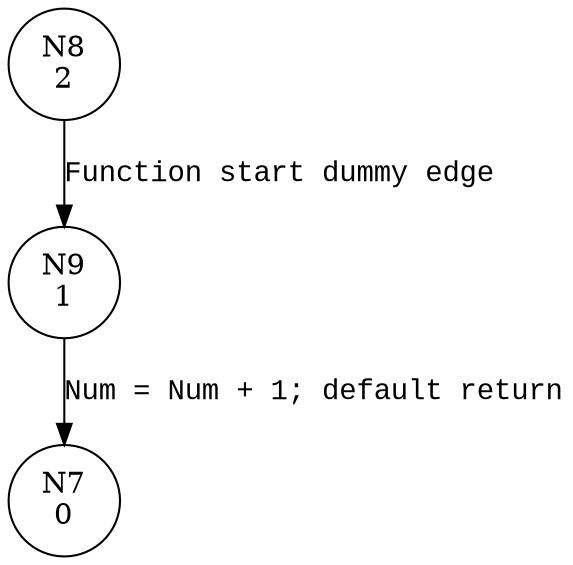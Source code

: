 digraph F {
8 [shape="circle" label="N8\n2"]
9 [shape="circle" label="N9\n1"]
7 [shape="circle" label="N7\n0"]
8 -> 9 [label="Function start dummy edge" fontname="Courier New"]
9 -> 7 [label="Num = Num + 1; default return" fontname="Courier New"]
}